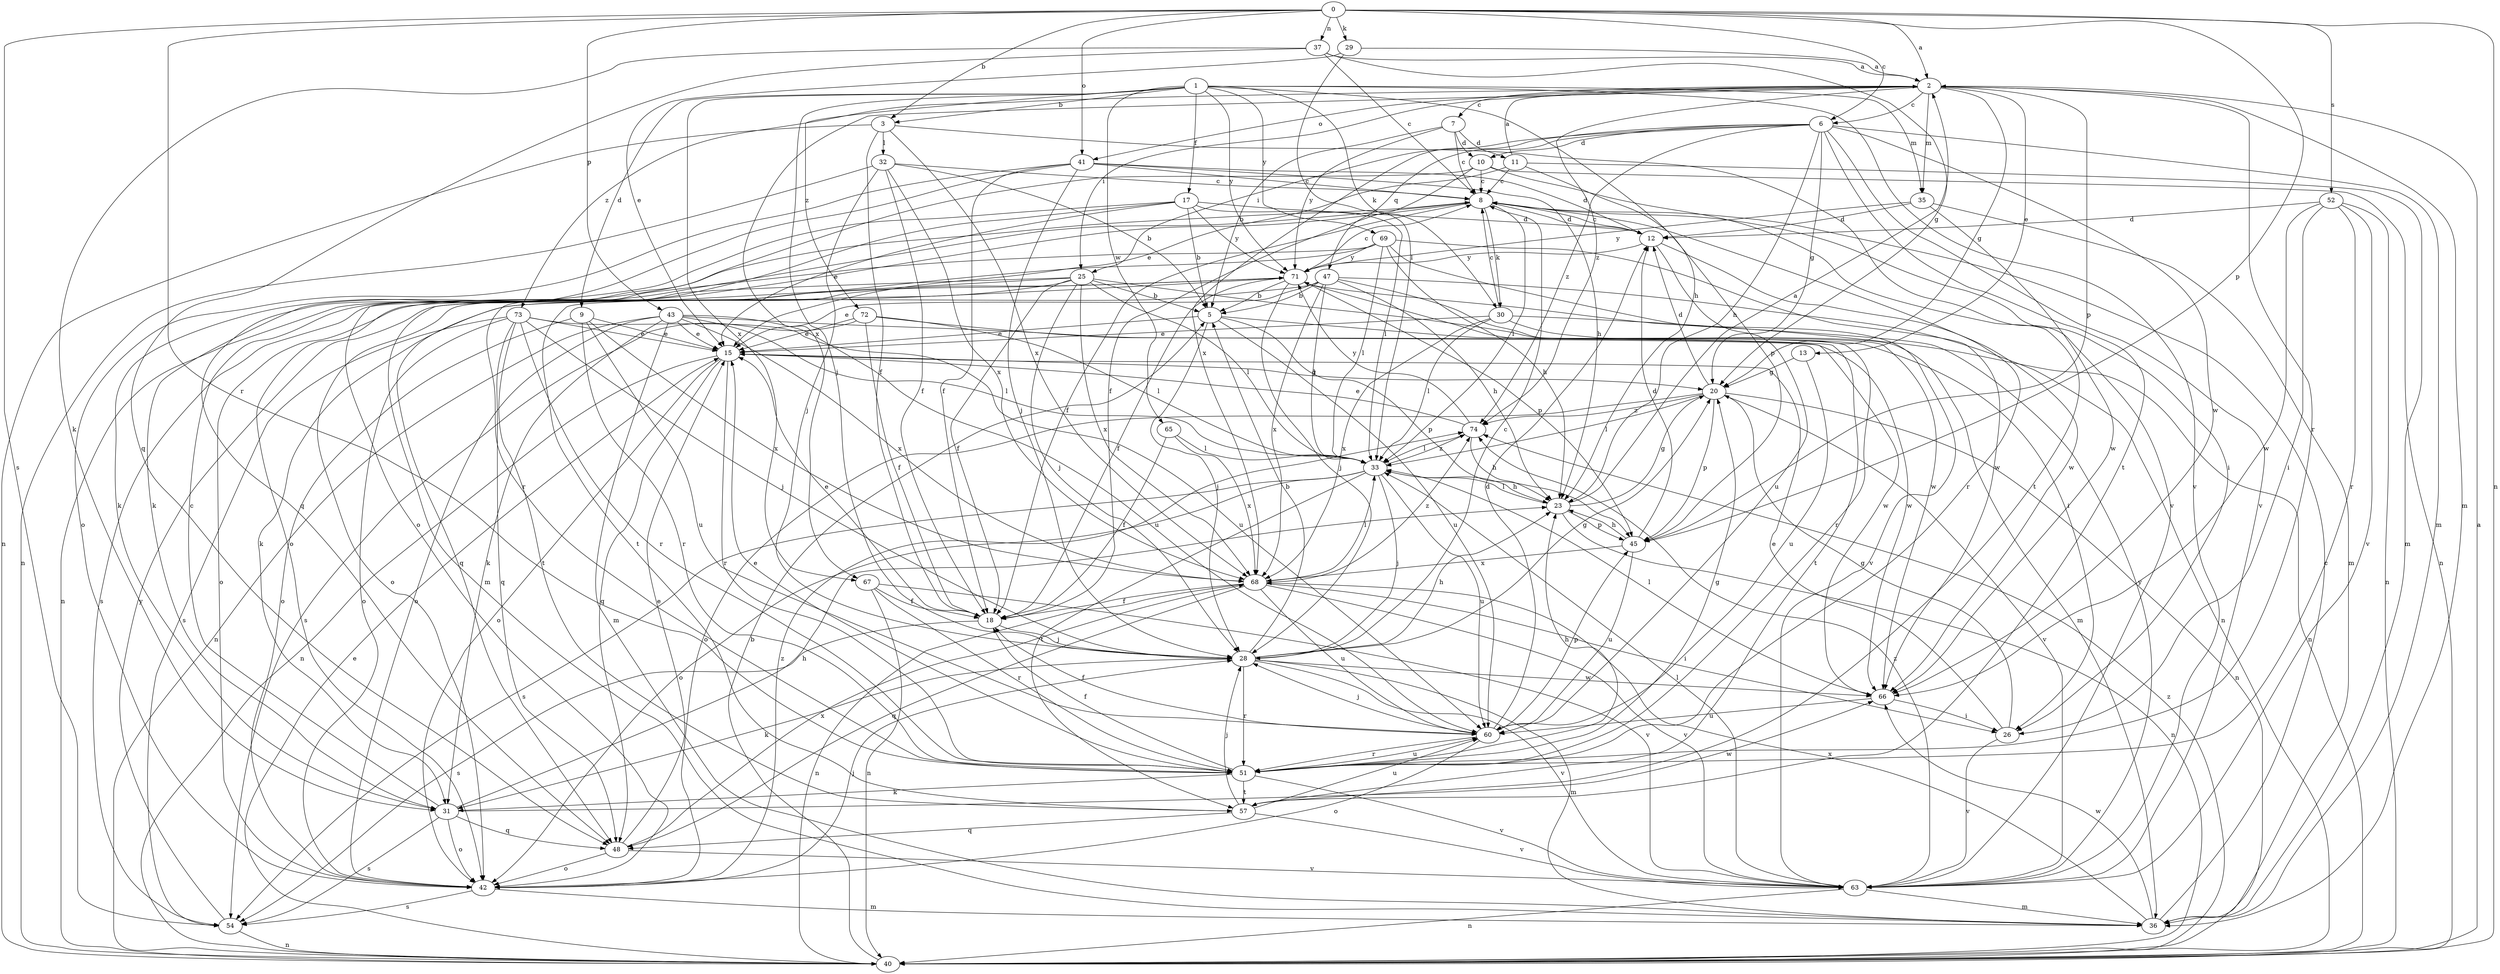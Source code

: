 strict digraph  {
0;
1;
2;
3;
5;
6;
7;
8;
9;
10;
11;
12;
13;
15;
17;
18;
20;
23;
25;
26;
28;
29;
30;
31;
32;
33;
35;
36;
37;
40;
41;
42;
43;
45;
47;
48;
51;
52;
54;
57;
60;
63;
65;
66;
67;
68;
69;
71;
72;
73;
74;
0 -> 2  [label=a];
0 -> 3  [label=b];
0 -> 6  [label=c];
0 -> 29  [label=k];
0 -> 37  [label=n];
0 -> 40  [label=n];
0 -> 41  [label=o];
0 -> 43  [label=p];
0 -> 45  [label=p];
0 -> 51  [label=r];
0 -> 52  [label=s];
0 -> 54  [label=s];
1 -> 3  [label=b];
1 -> 9  [label=d];
1 -> 17  [label=f];
1 -> 23  [label=h];
1 -> 28  [label=j];
1 -> 30  [label=k];
1 -> 35  [label=m];
1 -> 63  [label=v];
1 -> 65  [label=w];
1 -> 67  [label=x];
1 -> 69  [label=y];
1 -> 71  [label=y];
1 -> 72  [label=z];
2 -> 6  [label=c];
2 -> 7  [label=c];
2 -> 13  [label=e];
2 -> 20  [label=g];
2 -> 25  [label=i];
2 -> 35  [label=m];
2 -> 36  [label=m];
2 -> 41  [label=o];
2 -> 45  [label=p];
2 -> 51  [label=r];
2 -> 67  [label=x];
2 -> 73  [label=z];
2 -> 74  [label=z];
3 -> 18  [label=f];
3 -> 32  [label=l];
3 -> 40  [label=n];
3 -> 63  [label=v];
3 -> 68  [label=x];
5 -> 15  [label=e];
5 -> 28  [label=j];
5 -> 45  [label=p];
5 -> 57  [label=t];
5 -> 60  [label=u];
6 -> 10  [label=d];
6 -> 20  [label=g];
6 -> 23  [label=h];
6 -> 25  [label=i];
6 -> 36  [label=m];
6 -> 47  [label=q];
6 -> 57  [label=t];
6 -> 63  [label=v];
6 -> 66  [label=w];
6 -> 68  [label=x];
6 -> 74  [label=z];
7 -> 5  [label=b];
7 -> 8  [label=c];
7 -> 10  [label=d];
7 -> 11  [label=d];
7 -> 71  [label=y];
8 -> 12  [label=d];
8 -> 18  [label=f];
8 -> 26  [label=i];
8 -> 30  [label=k];
8 -> 31  [label=k];
8 -> 33  [label=l];
8 -> 42  [label=o];
8 -> 51  [label=r];
9 -> 15  [label=e];
9 -> 42  [label=o];
9 -> 51  [label=r];
9 -> 60  [label=u];
9 -> 68  [label=x];
10 -> 8  [label=c];
10 -> 18  [label=f];
10 -> 40  [label=n];
10 -> 42  [label=o];
10 -> 57  [label=t];
11 -> 2  [label=a];
11 -> 8  [label=c];
11 -> 15  [label=e];
11 -> 36  [label=m];
11 -> 45  [label=p];
12 -> 8  [label=c];
12 -> 60  [label=u];
12 -> 66  [label=w];
12 -> 71  [label=y];
13 -> 20  [label=g];
13 -> 60  [label=u];
15 -> 20  [label=g];
15 -> 40  [label=n];
15 -> 42  [label=o];
15 -> 48  [label=q];
15 -> 51  [label=r];
17 -> 5  [label=b];
17 -> 12  [label=d];
17 -> 15  [label=e];
17 -> 31  [label=k];
17 -> 33  [label=l];
17 -> 51  [label=r];
17 -> 71  [label=y];
18 -> 15  [label=e];
18 -> 28  [label=j];
18 -> 54  [label=s];
20 -> 12  [label=d];
20 -> 33  [label=l];
20 -> 40  [label=n];
20 -> 42  [label=o];
20 -> 45  [label=p];
20 -> 63  [label=v];
20 -> 74  [label=z];
23 -> 2  [label=a];
23 -> 20  [label=g];
23 -> 33  [label=l];
23 -> 40  [label=n];
23 -> 45  [label=p];
25 -> 5  [label=b];
25 -> 18  [label=f];
25 -> 26  [label=i];
25 -> 28  [label=j];
25 -> 33  [label=l];
25 -> 42  [label=o];
25 -> 54  [label=s];
25 -> 57  [label=t];
25 -> 68  [label=x];
26 -> 15  [label=e];
26 -> 20  [label=g];
26 -> 63  [label=v];
28 -> 5  [label=b];
28 -> 8  [label=c];
28 -> 20  [label=g];
28 -> 23  [label=h];
28 -> 31  [label=k];
28 -> 36  [label=m];
28 -> 51  [label=r];
28 -> 63  [label=v];
28 -> 66  [label=w];
29 -> 2  [label=a];
29 -> 15  [label=e];
29 -> 33  [label=l];
30 -> 8  [label=c];
30 -> 15  [label=e];
30 -> 33  [label=l];
30 -> 36  [label=m];
30 -> 40  [label=n];
30 -> 68  [label=x];
31 -> 8  [label=c];
31 -> 23  [label=h];
31 -> 42  [label=o];
31 -> 48  [label=q];
31 -> 54  [label=s];
31 -> 66  [label=w];
32 -> 5  [label=b];
32 -> 8  [label=c];
32 -> 18  [label=f];
32 -> 28  [label=j];
32 -> 40  [label=n];
32 -> 68  [label=x];
33 -> 23  [label=h];
33 -> 28  [label=j];
33 -> 42  [label=o];
33 -> 54  [label=s];
33 -> 57  [label=t];
33 -> 60  [label=u];
33 -> 74  [label=z];
35 -> 12  [label=d];
35 -> 36  [label=m];
35 -> 66  [label=w];
35 -> 71  [label=y];
36 -> 8  [label=c];
36 -> 66  [label=w];
36 -> 68  [label=x];
37 -> 2  [label=a];
37 -> 8  [label=c];
37 -> 20  [label=g];
37 -> 31  [label=k];
37 -> 48  [label=q];
40 -> 2  [label=a];
40 -> 5  [label=b];
40 -> 15  [label=e];
40 -> 74  [label=z];
41 -> 8  [label=c];
41 -> 12  [label=d];
41 -> 18  [label=f];
41 -> 23  [label=h];
41 -> 28  [label=j];
41 -> 42  [label=o];
41 -> 48  [label=q];
42 -> 28  [label=j];
42 -> 36  [label=m];
42 -> 54  [label=s];
42 -> 74  [label=z];
43 -> 15  [label=e];
43 -> 31  [label=k];
43 -> 33  [label=l];
43 -> 36  [label=m];
43 -> 40  [label=n];
43 -> 42  [label=o];
43 -> 60  [label=u];
43 -> 66  [label=w];
43 -> 68  [label=x];
45 -> 12  [label=d];
45 -> 23  [label=h];
45 -> 60  [label=u];
45 -> 68  [label=x];
47 -> 5  [label=b];
47 -> 15  [label=e];
47 -> 23  [label=h];
47 -> 31  [label=k];
47 -> 33  [label=l];
47 -> 40  [label=n];
47 -> 66  [label=w];
47 -> 68  [label=x];
48 -> 15  [label=e];
48 -> 42  [label=o];
48 -> 63  [label=v];
48 -> 68  [label=x];
51 -> 15  [label=e];
51 -> 18  [label=f];
51 -> 20  [label=g];
51 -> 23  [label=h];
51 -> 31  [label=k];
51 -> 57  [label=t];
51 -> 60  [label=u];
51 -> 63  [label=v];
52 -> 12  [label=d];
52 -> 26  [label=i];
52 -> 40  [label=n];
52 -> 51  [label=r];
52 -> 63  [label=v];
52 -> 66  [label=w];
54 -> 40  [label=n];
54 -> 71  [label=y];
57 -> 28  [label=j];
57 -> 48  [label=q];
57 -> 60  [label=u];
57 -> 63  [label=v];
60 -> 12  [label=d];
60 -> 18  [label=f];
60 -> 28  [label=j];
60 -> 42  [label=o];
60 -> 45  [label=p];
60 -> 51  [label=r];
63 -> 33  [label=l];
63 -> 36  [label=m];
63 -> 40  [label=n];
63 -> 71  [label=y];
63 -> 74  [label=z];
65 -> 18  [label=f];
65 -> 33  [label=l];
65 -> 68  [label=x];
66 -> 26  [label=i];
66 -> 33  [label=l];
66 -> 60  [label=u];
67 -> 18  [label=f];
67 -> 40  [label=n];
67 -> 51  [label=r];
67 -> 63  [label=v];
68 -> 18  [label=f];
68 -> 26  [label=i];
68 -> 33  [label=l];
68 -> 40  [label=n];
68 -> 48  [label=q];
68 -> 60  [label=u];
68 -> 63  [label=v];
68 -> 74  [label=z];
69 -> 23  [label=h];
69 -> 33  [label=l];
69 -> 36  [label=m];
69 -> 40  [label=n];
69 -> 63  [label=v];
69 -> 66  [label=w];
69 -> 71  [label=y];
71 -> 5  [label=b];
71 -> 8  [label=c];
71 -> 18  [label=f];
71 -> 28  [label=j];
71 -> 42  [label=o];
71 -> 45  [label=p];
71 -> 48  [label=q];
71 -> 51  [label=r];
72 -> 15  [label=e];
72 -> 18  [label=f];
72 -> 33  [label=l];
72 -> 54  [label=s];
72 -> 66  [label=w];
73 -> 15  [label=e];
73 -> 28  [label=j];
73 -> 42  [label=o];
73 -> 48  [label=q];
73 -> 51  [label=r];
73 -> 54  [label=s];
73 -> 57  [label=t];
73 -> 60  [label=u];
74 -> 15  [label=e];
74 -> 23  [label=h];
74 -> 33  [label=l];
74 -> 71  [label=y];
}
